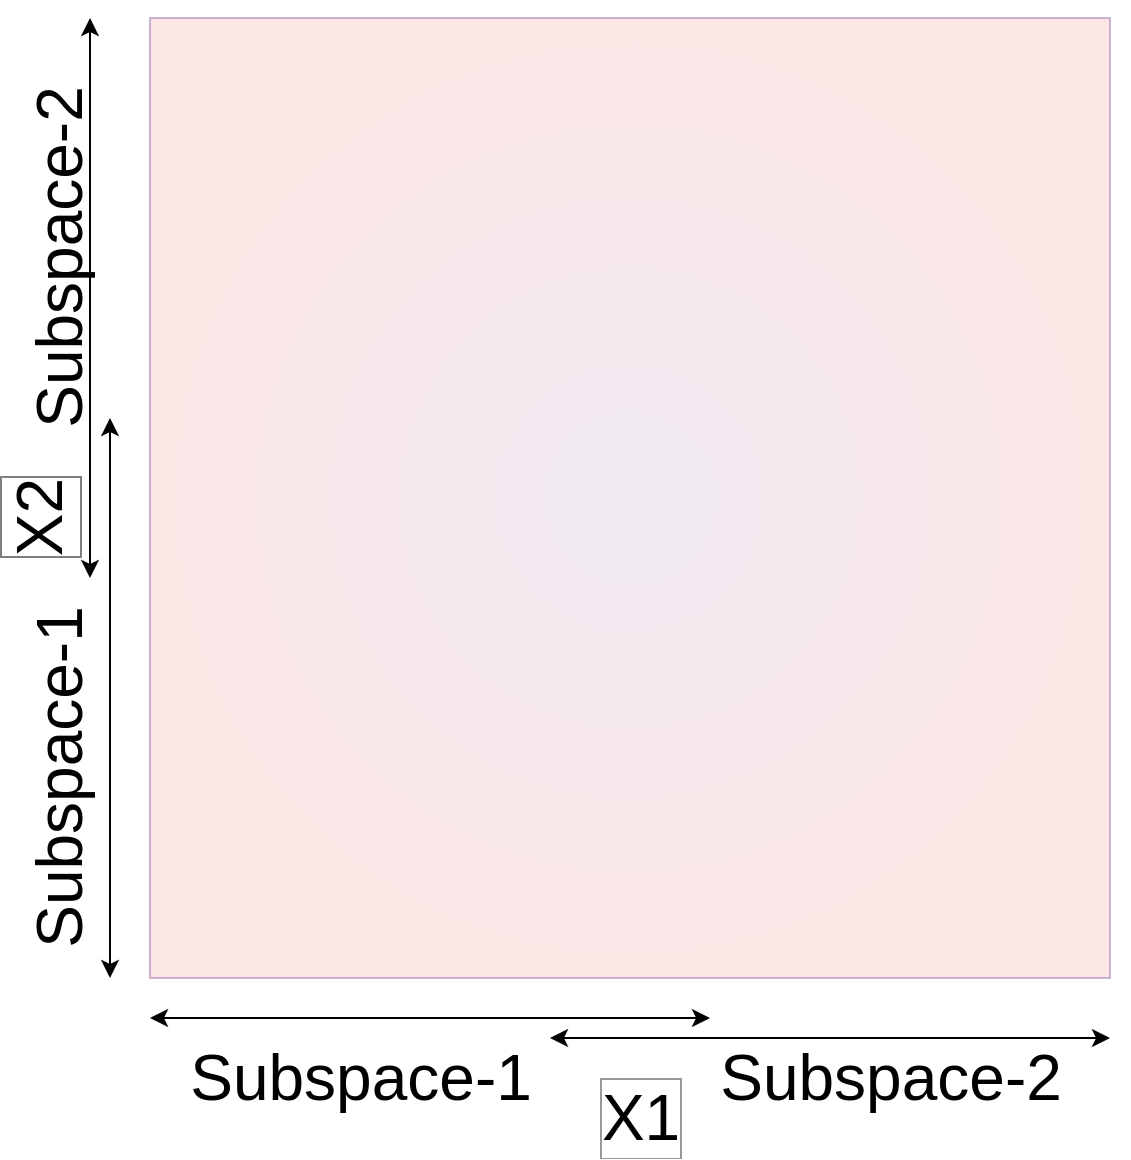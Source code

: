 <mxfile version="18.0.6" type="device" pages="7"><diagram id="ElnYHEI3mxM1vTTUpZhZ" name="Page-1"><mxGraphModel dx="1422" dy="878" grid="1" gridSize="10" guides="1" tooltips="1" connect="1" arrows="1" fold="1" page="1" pageScale="1" pageWidth="1169" pageHeight="827" math="0" shadow="0"><root><mxCell id="0"/><mxCell id="1" parent="0"/><mxCell id="AfuKtb81hfzeMKFYEJdh-1" value="" style="whiteSpace=wrap;html=1;aspect=fixed;fillColor=#e1d5e7;strokeColor=#9673a6;gradientColor=#F8CECC;gradientDirection=radial;opacity=50;" parent="1" vertex="1"><mxGeometry x="320" y="120" width="480" height="480" as="geometry"/></mxCell><mxCell id="2DIjokHKBsW9UEJM3Tef-3" value="" style="endArrow=classic;startArrow=classic;html=1;rounded=0;fontSize=50;" parent="1" edge="1"><mxGeometry width="50" height="50" relative="1" as="geometry"><mxPoint x="290" y="120" as="sourcePoint"/><mxPoint x="290" y="400" as="targetPoint"/><Array as="points"/></mxGeometry></mxCell><mxCell id="2DIjokHKBsW9UEJM3Tef-4" value="" style="endArrow=classic;startArrow=classic;html=1;rounded=0;fontSize=30;" parent="1" edge="1"><mxGeometry width="50" height="50" relative="1" as="geometry"><mxPoint x="520" y="630" as="sourcePoint"/><mxPoint x="800" y="630" as="targetPoint"/><Array as="points"/></mxGeometry></mxCell><mxCell id="2DIjokHKBsW9UEJM3Tef-11" value="" style="endArrow=classic;startArrow=classic;html=1;rounded=0;fontSize=50;labelBorderColor=none;" parent="1" edge="1"><mxGeometry width="50" height="50" relative="1" as="geometry"><mxPoint x="300" y="320" as="sourcePoint"/><mxPoint x="300.0" y="600" as="targetPoint"/><Array as="points"/></mxGeometry></mxCell><mxCell id="2DIjokHKBsW9UEJM3Tef-12" value="" style="endArrow=classic;startArrow=classic;html=1;rounded=0;fontSize=30;" parent="1" edge="1"><mxGeometry width="50" height="50" relative="1" as="geometry"><mxPoint x="320" y="620" as="sourcePoint"/><mxPoint x="600" y="620" as="targetPoint"/><Array as="points"/></mxGeometry></mxCell><mxCell id="m8Q6SJlYxagvmrREd0VS-1" value="&lt;font style=&quot;font-size: 32px;&quot;&gt;X1&lt;/font&gt;" style="text;html=1;align=center;verticalAlign=middle;resizable=0;points=[];autosize=1;strokeColor=none;fillColor=none;fontSize=32;labelBackgroundColor=none;labelBorderColor=#999999;" parent="1" vertex="1"><mxGeometry x="540" y="650" width="50" height="40" as="geometry"/></mxCell><mxCell id="m8Q6SJlYxagvmrREd0VS-2" value="&lt;font style=&quot;font-size: 32px;&quot;&gt;X2&lt;/font&gt;" style="text;html=1;align=center;verticalAlign=middle;resizable=0;points=[];autosize=1;strokeColor=none;fillColor=none;labelBackgroundColor=none;rotation=270;labelBorderColor=#808080;" parent="1" vertex="1"><mxGeometry x="240" y="355" width="50" height="30" as="geometry"/></mxCell><mxCell id="m8Q6SJlYxagvmrREd0VS-3" value="&lt;font style=&quot;font-size: 32px;&quot;&gt;Subspace-1&lt;/font&gt;" style="text;html=1;align=center;verticalAlign=middle;resizable=0;points=[];autosize=1;strokeColor=none;fillColor=none;fontSize=32;" parent="1" vertex="1"><mxGeometry x="330" y="630" width="190" height="40" as="geometry"/></mxCell><mxCell id="m8Q6SJlYxagvmrREd0VS-4" value="&lt;font style=&quot;font-size: 32px;&quot;&gt;Subspace-2&lt;/font&gt;" style="text;html=1;align=center;verticalAlign=middle;resizable=0;points=[];autosize=1;strokeColor=none;fillColor=none;fontSize=32;" parent="1" vertex="1"><mxGeometry x="595" y="630" width="190" height="40" as="geometry"/></mxCell><mxCell id="m8Q6SJlYxagvmrREd0VS-5" value="&lt;font style=&quot;font-size: 32px;&quot;&gt;Subspace-1&lt;/font&gt;" style="text;html=1;align=center;verticalAlign=middle;resizable=0;points=[];autosize=1;strokeColor=none;fillColor=none;fontSize=32;rotation=270;" parent="1" vertex="1"><mxGeometry x="180" y="480" width="190" height="40" as="geometry"/></mxCell><mxCell id="m8Q6SJlYxagvmrREd0VS-6" value="&lt;font style=&quot;font-size: 32px;&quot;&gt;Subspace-2&lt;/font&gt;" style="text;html=1;align=center;verticalAlign=middle;resizable=0;points=[];autosize=1;strokeColor=none;fillColor=none;fontSize=32;rotation=270;" parent="1" vertex="1"><mxGeometry x="180" y="220" width="190" height="40" as="geometry"/></mxCell></root></mxGraphModel></diagram><diagram id="sUQi1taEgjPFNK0h6j1f" name="Page-2"><mxGraphModel dx="1422" dy="878" grid="1" gridSize="10" guides="1" tooltips="1" connect="1" arrows="1" fold="1" page="1" pageScale="1" pageWidth="1169" pageHeight="827" math="0" shadow="0"><root><mxCell id="0"/><mxCell id="1" parent="0"/><mxCell id="Vhykg4nWG7FQnJlrdtDL-4" value="" style="endArrow=classic;startArrow=classic;html=1;rounded=0;fontSize=30;" parent="1" edge="1"><mxGeometry width="50" height="50" relative="1" as="geometry"><mxPoint x="290" y="120" as="sourcePoint"/><mxPoint x="290" y="400" as="targetPoint"/><Array as="points"/></mxGeometry></mxCell><mxCell id="Vhykg4nWG7FQnJlrdtDL-5" value="" style="endArrow=classic;startArrow=classic;html=1;rounded=0;fontSize=30;" parent="1" edge="1"><mxGeometry width="50" height="50" relative="1" as="geometry"><mxPoint x="520" y="630" as="sourcePoint"/><mxPoint x="800" y="630" as="targetPoint"/><Array as="points"/></mxGeometry></mxCell><mxCell id="Vhykg4nWG7FQnJlrdtDL-6" value="" style="endArrow=classic;startArrow=classic;html=1;rounded=0;fontSize=30;" parent="1" edge="1"><mxGeometry width="50" height="50" relative="1" as="geometry"><mxPoint x="300" y="320" as="sourcePoint"/><mxPoint x="300" y="600" as="targetPoint"/><Array as="points"/></mxGeometry></mxCell><mxCell id="Vhykg4nWG7FQnJlrdtDL-7" value="" style="endArrow=classic;startArrow=classic;html=1;rounded=0;fontSize=30;" parent="1" edge="1"><mxGeometry width="50" height="50" relative="1" as="geometry"><mxPoint x="320" y="620" as="sourcePoint"/><mxPoint x="600" y="620" as="targetPoint"/><Array as="points"/></mxGeometry></mxCell><mxCell id="Vhykg4nWG7FQnJlrdtDL-12" value="" style="whiteSpace=wrap;html=1;aspect=fixed;fontSize=18;fillColor=#b0e3e6;strokeColor=none;opacity=70;" parent="1" vertex="1"><mxGeometry x="320" y="120" width="280" height="280" as="geometry"/></mxCell><mxCell id="Vhykg4nWG7FQnJlrdtDL-13" value="" style="whiteSpace=wrap;html=1;aspect=fixed;fontSize=18;fillColor=#b1ddf0;strokeColor=none;opacity=70;" parent="1" vertex="1"><mxGeometry x="320" y="320" width="280" height="280" as="geometry"/></mxCell><mxCell id="Vhykg4nWG7FQnJlrdtDL-14" value="" style="whiteSpace=wrap;html=1;aspect=fixed;fontSize=18;fillColor=#d0cee2;strokeColor=none;opacity=70;" parent="1" vertex="1"><mxGeometry x="520" y="320" width="280" height="280" as="geometry"/></mxCell><mxCell id="Vhykg4nWG7FQnJlrdtDL-15" value="" style="whiteSpace=wrap;html=1;aspect=fixed;fontSize=18;fillColor=#bac8d3;strokeColor=none;opacity=70;" parent="1" vertex="1"><mxGeometry x="520" y="120" width="280" height="280" as="geometry"/></mxCell><mxCell id="SPsotgiaVMHxCho4K6Ak-1" value="&lt;font style=&quot;font-size: 32px;&quot;&gt;X1&lt;/font&gt;" style="text;html=1;align=center;verticalAlign=middle;resizable=0;points=[];autosize=1;strokeColor=none;fillColor=none;fontSize=32;labelBackgroundColor=none;labelBorderColor=#999999;" vertex="1" parent="1"><mxGeometry x="540" y="650" width="50" height="40" as="geometry"/></mxCell><mxCell id="SPsotgiaVMHxCho4K6Ak-2" value="&lt;font style=&quot;font-size: 32px;&quot;&gt;X2&lt;/font&gt;" style="text;html=1;align=center;verticalAlign=middle;resizable=0;points=[];autosize=1;strokeColor=none;fillColor=none;labelBackgroundColor=none;rotation=270;labelBorderColor=#808080;" vertex="1" parent="1"><mxGeometry x="240" y="355" width="50" height="30" as="geometry"/></mxCell><mxCell id="SPsotgiaVMHxCho4K6Ak-3" value="&lt;font style=&quot;font-size: 32px;&quot;&gt;Subspace-1&lt;/font&gt;" style="text;html=1;align=center;verticalAlign=middle;resizable=0;points=[];autosize=1;strokeColor=none;fillColor=none;fontSize=32;" vertex="1" parent="1"><mxGeometry x="330" y="630" width="190" height="40" as="geometry"/></mxCell><mxCell id="SPsotgiaVMHxCho4K6Ak-4" value="&lt;font style=&quot;font-size: 32px;&quot;&gt;Subspace-2&lt;/font&gt;" style="text;html=1;align=center;verticalAlign=middle;resizable=0;points=[];autosize=1;strokeColor=none;fillColor=none;fontSize=32;" vertex="1" parent="1"><mxGeometry x="595" y="630" width="190" height="40" as="geometry"/></mxCell><mxCell id="SPsotgiaVMHxCho4K6Ak-5" value="&lt;font style=&quot;font-size: 32px;&quot;&gt;Subspace-1&lt;/font&gt;" style="text;html=1;align=center;verticalAlign=middle;resizable=0;points=[];autosize=1;strokeColor=none;fillColor=none;fontSize=32;rotation=270;" vertex="1" parent="1"><mxGeometry x="180" y="480" width="190" height="40" as="geometry"/></mxCell><mxCell id="SPsotgiaVMHxCho4K6Ak-6" value="&lt;font style=&quot;font-size: 32px;&quot;&gt;Subspace-2&lt;/font&gt;" style="text;html=1;align=center;verticalAlign=middle;resizable=0;points=[];autosize=1;strokeColor=none;fillColor=none;fontSize=32;rotation=270;" vertex="1" parent="1"><mxGeometry x="180" y="220" width="190" height="40" as="geometry"/></mxCell><mxCell id="OKA9uIBV8g27qn_ihZM7-1" value="&lt;font style=&quot;font-size: 32px;&quot;&gt;HS1&lt;/font&gt;" style="text;html=1;align=center;verticalAlign=middle;resizable=0;points=[];autosize=1;strokeColor=#10739e;fillColor=#b1ddf0;labelBorderColor=none;fontSize=32;" vertex="1" parent="1"><mxGeometry x="360" y="520" width="80" height="40" as="geometry"/></mxCell><mxCell id="OKA9uIBV8g27qn_ihZM7-2" value="&lt;font style=&quot;font-size: 32px;&quot;&gt;HS2&lt;/font&gt;" style="text;html=1;align=center;verticalAlign=middle;resizable=0;points=[];autosize=1;strokeColor=#0e8088;fillColor=#b0e3e6;labelBorderColor=none;fontSize=32;" vertex="1" parent="1"><mxGeometry x="360" y="160" width="80" height="40" as="geometry"/></mxCell><mxCell id="OKA9uIBV8g27qn_ihZM7-3" value="&lt;font style=&quot;font-size: 32px;&quot;&gt;HS3&lt;/font&gt;" style="text;html=1;align=center;verticalAlign=middle;resizable=0;points=[];autosize=1;strokeColor=#56517e;fillColor=#d0cee2;labelBorderColor=none;fontSize=32;" vertex="1" parent="1"><mxGeometry x="680" y="520" width="80" height="40" as="geometry"/></mxCell><mxCell id="OKA9uIBV8g27qn_ihZM7-4" value="&lt;font style=&quot;font-size: 32px;&quot;&gt;HS4&lt;/font&gt;" style="text;html=1;align=center;verticalAlign=middle;resizable=0;points=[];autosize=1;strokeColor=#23445d;fillColor=#bac8d3;labelBorderColor=none;fontSize=32;" vertex="1" parent="1"><mxGeometry x="680" y="160" width="80" height="40" as="geometry"/></mxCell></root></mxGraphModel></diagram><diagram id="YeLpa4Y5ggp5NkpuIjST" name="Page-3"><mxGraphModel dx="1422" dy="878" grid="1" gridSize="10" guides="1" tooltips="1" connect="1" arrows="1" fold="1" page="1" pageScale="1" pageWidth="1169" pageHeight="827" math="0" shadow="0"><root><mxCell id="0"/><mxCell id="1" parent="0"/><mxCell id="Fanskvso7Yym5yrfJJgK-3" value="" style="endArrow=classic;startArrow=classic;html=1;rounded=0;fontSize=30;" parent="1" edge="1"><mxGeometry width="50" height="50" relative="1" as="geometry"><mxPoint x="290" y="120" as="sourcePoint"/><mxPoint x="290" y="400" as="targetPoint"/><Array as="points"/></mxGeometry></mxCell><mxCell id="Fanskvso7Yym5yrfJJgK-4" value="" style="endArrow=classic;startArrow=classic;html=1;rounded=0;fontSize=30;" parent="1" edge="1"><mxGeometry width="50" height="50" relative="1" as="geometry"><mxPoint x="520" y="630" as="sourcePoint"/><mxPoint x="800" y="630" as="targetPoint"/><Array as="points"/></mxGeometry></mxCell><mxCell id="Fanskvso7Yym5yrfJJgK-5" value="" style="endArrow=classic;startArrow=classic;html=1;rounded=0;fontSize=30;" parent="1" edge="1"><mxGeometry width="50" height="50" relative="1" as="geometry"><mxPoint x="300" y="320" as="sourcePoint"/><mxPoint x="300" y="600" as="targetPoint"/><Array as="points"/></mxGeometry></mxCell><mxCell id="Fanskvso7Yym5yrfJJgK-6" value="" style="endArrow=classic;startArrow=classic;html=1;rounded=0;fontSize=30;" parent="1" edge="1"><mxGeometry width="50" height="50" relative="1" as="geometry"><mxPoint x="320" y="620" as="sourcePoint"/><mxPoint x="600" y="620" as="targetPoint"/><Array as="points"/></mxGeometry></mxCell><mxCell id="Fanskvso7Yym5yrfJJgK-11" value="" style="whiteSpace=wrap;html=1;aspect=fixed;fontSize=18;fillColor=#b0e3e6;strokeColor=none;opacity=70;" parent="1" vertex="1"><mxGeometry x="320" y="120" width="280" height="280" as="geometry"/></mxCell><mxCell id="Fanskvso7Yym5yrfJJgK-12" value="" style="whiteSpace=wrap;html=1;aspect=fixed;fontSize=18;fillColor=#b1ddf0;strokeColor=none;opacity=70;" parent="1" vertex="1"><mxGeometry x="320" y="320" width="280" height="280" as="geometry"/></mxCell><mxCell id="Fanskvso7Yym5yrfJJgK-13" value="" style="whiteSpace=wrap;html=1;aspect=fixed;fontSize=18;fillColor=#d0cee2;strokeColor=none;opacity=70;" parent="1" vertex="1"><mxGeometry x="520" y="320" width="280" height="280" as="geometry"/></mxCell><mxCell id="Fanskvso7Yym5yrfJJgK-14" value="" style="whiteSpace=wrap;html=1;aspect=fixed;fontSize=18;fillColor=#bac8d3;strokeColor=none;opacity=70;" parent="1" vertex="1"><mxGeometry x="520" y="120" width="280" height="280" as="geometry"/></mxCell><mxCell id="Fanskvso7Yym5yrfJJgK-15" value="" style="ellipse;whiteSpace=wrap;html=1;aspect=fixed;fontSize=18;opacity=70;fillColor=#d80073;fontColor=#ffffff;strokeColor=#A50040;" parent="1" vertex="1"><mxGeometry x="535" y="480" width="20" height="20" as="geometry"/></mxCell><mxCell id="Tnx3-zMRS1FC-TCVVh62-1" value="&lt;font style=&quot;font-size: 32px;&quot;&gt;X1&lt;/font&gt;" style="text;html=1;align=center;verticalAlign=middle;resizable=0;points=[];autosize=1;strokeColor=none;fillColor=none;fontSize=32;labelBackgroundColor=none;labelBorderColor=#999999;" vertex="1" parent="1"><mxGeometry x="540" y="650" width="50" height="40" as="geometry"/></mxCell><mxCell id="Tnx3-zMRS1FC-TCVVh62-2" value="&lt;font style=&quot;font-size: 32px;&quot;&gt;X2&lt;/font&gt;" style="text;html=1;align=center;verticalAlign=middle;resizable=0;points=[];autosize=1;strokeColor=none;fillColor=none;labelBackgroundColor=none;rotation=270;labelBorderColor=#808080;" vertex="1" parent="1"><mxGeometry x="240" y="355" width="50" height="30" as="geometry"/></mxCell><mxCell id="Tnx3-zMRS1FC-TCVVh62-3" value="&lt;font style=&quot;font-size: 32px;&quot;&gt;Subspace-1&lt;/font&gt;" style="text;html=1;align=center;verticalAlign=middle;resizable=0;points=[];autosize=1;strokeColor=none;fillColor=none;fontSize=32;" vertex="1" parent="1"><mxGeometry x="330" y="630" width="190" height="40" as="geometry"/></mxCell><mxCell id="Tnx3-zMRS1FC-TCVVh62-4" value="&lt;font style=&quot;font-size: 32px;&quot;&gt;Subspace-2&lt;/font&gt;" style="text;html=1;align=center;verticalAlign=middle;resizable=0;points=[];autosize=1;strokeColor=none;fillColor=none;fontSize=32;" vertex="1" parent="1"><mxGeometry x="595" y="630" width="190" height="40" as="geometry"/></mxCell><mxCell id="Tnx3-zMRS1FC-TCVVh62-5" value="&lt;font style=&quot;font-size: 32px;&quot;&gt;Subspace-1&lt;/font&gt;" style="text;html=1;align=center;verticalAlign=middle;resizable=0;points=[];autosize=1;strokeColor=none;fillColor=none;fontSize=32;rotation=270;" vertex="1" parent="1"><mxGeometry x="180" y="480" width="190" height="40" as="geometry"/></mxCell><mxCell id="Tnx3-zMRS1FC-TCVVh62-6" value="&lt;font style=&quot;font-size: 32px;&quot;&gt;Subspace-2&lt;/font&gt;" style="text;html=1;align=center;verticalAlign=middle;resizable=0;points=[];autosize=1;strokeColor=none;fillColor=none;fontSize=32;rotation=270;" vertex="1" parent="1"><mxGeometry x="180" y="220" width="190" height="40" as="geometry"/></mxCell><mxCell id="4yVXtI1qFmBpFFziyiq1-1" value="&lt;font style=&quot;font-size: 32px;&quot;&gt;HS1&lt;/font&gt;" style="text;html=1;align=center;verticalAlign=middle;resizable=0;points=[];autosize=1;strokeColor=#10739e;fillColor=#b1ddf0;labelBorderColor=none;fontSize=32;" vertex="1" parent="1"><mxGeometry x="360" y="520" width="80" height="40" as="geometry"/></mxCell><mxCell id="4yVXtI1qFmBpFFziyiq1-2" value="&lt;font style=&quot;font-size: 32px;&quot;&gt;HS2&lt;/font&gt;" style="text;html=1;align=center;verticalAlign=middle;resizable=0;points=[];autosize=1;strokeColor=#0e8088;fillColor=#b0e3e6;labelBorderColor=none;fontSize=32;" vertex="1" parent="1"><mxGeometry x="360" y="160" width="80" height="40" as="geometry"/></mxCell><mxCell id="4yVXtI1qFmBpFFziyiq1-3" value="&lt;font style=&quot;font-size: 32px;&quot;&gt;HS3&lt;/font&gt;" style="text;html=1;align=center;verticalAlign=middle;resizable=0;points=[];autosize=1;strokeColor=#56517e;fillColor=#d0cee2;labelBorderColor=none;fontSize=32;" vertex="1" parent="1"><mxGeometry x="680" y="520" width="80" height="40" as="geometry"/></mxCell><mxCell id="4yVXtI1qFmBpFFziyiq1-4" value="&lt;font style=&quot;font-size: 32px;&quot;&gt;HS4&lt;/font&gt;" style="text;html=1;align=center;verticalAlign=middle;resizable=0;points=[];autosize=1;strokeColor=#23445d;fillColor=#bac8d3;labelBorderColor=none;fontSize=32;" vertex="1" parent="1"><mxGeometry x="680" y="160" width="80" height="40" as="geometry"/></mxCell></root></mxGraphModel></diagram><diagram id="s-1HWphgSEaJgog9MuVW" name="Page-4"><mxGraphModel dx="1422" dy="878" grid="1" gridSize="10" guides="1" tooltips="1" connect="1" arrows="1" fold="1" page="1" pageScale="1" pageWidth="1169" pageHeight="827" math="0" shadow="0"><root><mxCell id="0"/><mxCell id="1" parent="0"/><mxCell id="ycVfggnsoTJl5mHouRe7-3" value="" style="endArrow=classic;startArrow=classic;html=1;rounded=0;fontSize=30;" parent="1" edge="1"><mxGeometry width="50" height="50" relative="1" as="geometry"><mxPoint x="290" y="120" as="sourcePoint"/><mxPoint x="290" y="400" as="targetPoint"/><Array as="points"/></mxGeometry></mxCell><mxCell id="ycVfggnsoTJl5mHouRe7-4" value="" style="endArrow=classic;startArrow=classic;html=1;rounded=0;fontSize=30;" parent="1" edge="1"><mxGeometry width="50" height="50" relative="1" as="geometry"><mxPoint x="520" y="630" as="sourcePoint"/><mxPoint x="800" y="630" as="targetPoint"/><Array as="points"/></mxGeometry></mxCell><mxCell id="ycVfggnsoTJl5mHouRe7-5" value="" style="endArrow=classic;startArrow=classic;html=1;rounded=0;fontSize=30;" parent="1" edge="1"><mxGeometry width="50" height="50" relative="1" as="geometry"><mxPoint x="300" y="320" as="sourcePoint"/><mxPoint x="300" y="600" as="targetPoint"/><Array as="points"/></mxGeometry></mxCell><mxCell id="ycVfggnsoTJl5mHouRe7-6" value="" style="endArrow=classic;startArrow=classic;html=1;rounded=0;fontSize=30;" parent="1" edge="1"><mxGeometry width="50" height="50" relative="1" as="geometry"><mxPoint x="320" y="620" as="sourcePoint"/><mxPoint x="600" y="620" as="targetPoint"/><Array as="points"/></mxGeometry></mxCell><mxCell id="ycVfggnsoTJl5mHouRe7-11" value="" style="whiteSpace=wrap;html=1;aspect=fixed;fontSize=18;fillColor=#b0e3e6;strokeColor=none;opacity=70;" parent="1" vertex="1"><mxGeometry x="320" y="120" width="280" height="280" as="geometry"/></mxCell><mxCell id="ycVfggnsoTJl5mHouRe7-12" value="" style="whiteSpace=wrap;html=1;aspect=fixed;fontSize=18;fillColor=#b1ddf0;strokeColor=none;opacity=70;" parent="1" vertex="1"><mxGeometry x="320" y="320" width="280" height="280" as="geometry"/></mxCell><mxCell id="ycVfggnsoTJl5mHouRe7-13" value="" style="whiteSpace=wrap;html=1;aspect=fixed;fontSize=18;fillColor=#d0cee2;strokeColor=none;opacity=70;" parent="1" vertex="1"><mxGeometry x="520" y="320" width="280" height="280" as="geometry"/></mxCell><mxCell id="ycVfggnsoTJl5mHouRe7-14" value="" style="whiteSpace=wrap;html=1;aspect=fixed;fontSize=18;fillColor=#bac8d3;strokeColor=none;opacity=70;" parent="1" vertex="1"><mxGeometry x="520" y="120" width="280" height="280" as="geometry"/></mxCell><mxCell id="ycVfggnsoTJl5mHouRe7-15" value="" style="ellipse;whiteSpace=wrap;html=1;aspect=fixed;fontSize=18;opacity=70;fillColor=#d80073;fontColor=#ffffff;strokeColor=#A50040;" parent="1" vertex="1"><mxGeometry x="540" y="480" width="20" height="20" as="geometry"/></mxCell><mxCell id="SZhwiwqwVgyDzB8V_o16-1" value="" style="ellipse;whiteSpace=wrap;html=1;aspect=fixed;fontSize=18;fillColor=#f0a30a;fontColor=#000000;strokeColor=#BD7000;" parent="1" vertex="1"><mxGeometry x="620" y="420" width="20" height="20" as="geometry"/></mxCell><mxCell id="U8uCbWZCoNgFz8nOixoG-7" value="&lt;font style=&quot;font-size: 32px;&quot;&gt;X1&lt;/font&gt;" style="text;html=1;align=center;verticalAlign=middle;resizable=0;points=[];autosize=1;strokeColor=none;fillColor=none;fontSize=32;labelBackgroundColor=none;labelBorderColor=#999999;" vertex="1" parent="1"><mxGeometry x="540" y="650" width="50" height="40" as="geometry"/></mxCell><mxCell id="U8uCbWZCoNgFz8nOixoG-8" value="&lt;font style=&quot;font-size: 32px;&quot;&gt;X2&lt;/font&gt;" style="text;html=1;align=center;verticalAlign=middle;resizable=0;points=[];autosize=1;strokeColor=none;fillColor=none;labelBackgroundColor=none;rotation=270;labelBorderColor=#808080;" vertex="1" parent="1"><mxGeometry x="240" y="355" width="50" height="30" as="geometry"/></mxCell><mxCell id="U8uCbWZCoNgFz8nOixoG-9" value="&lt;font style=&quot;font-size: 32px;&quot;&gt;Subspace-1&lt;/font&gt;" style="text;html=1;align=center;verticalAlign=middle;resizable=0;points=[];autosize=1;strokeColor=none;fillColor=none;fontSize=32;" vertex="1" parent="1"><mxGeometry x="330" y="630" width="190" height="40" as="geometry"/></mxCell><mxCell id="U8uCbWZCoNgFz8nOixoG-10" value="&lt;font style=&quot;font-size: 32px;&quot;&gt;Subspace-2&lt;/font&gt;" style="text;html=1;align=center;verticalAlign=middle;resizable=0;points=[];autosize=1;strokeColor=none;fillColor=none;fontSize=32;" vertex="1" parent="1"><mxGeometry x="595" y="630" width="190" height="40" as="geometry"/></mxCell><mxCell id="U8uCbWZCoNgFz8nOixoG-11" value="&lt;font style=&quot;font-size: 32px;&quot;&gt;Subspace-1&lt;/font&gt;" style="text;html=1;align=center;verticalAlign=middle;resizable=0;points=[];autosize=1;strokeColor=none;fillColor=none;fontSize=32;rotation=270;" vertex="1" parent="1"><mxGeometry x="180" y="480" width="190" height="40" as="geometry"/></mxCell><mxCell id="U8uCbWZCoNgFz8nOixoG-12" value="&lt;font style=&quot;font-size: 32px;&quot;&gt;Subspace-2&lt;/font&gt;" style="text;html=1;align=center;verticalAlign=middle;resizable=0;points=[];autosize=1;strokeColor=none;fillColor=none;fontSize=32;rotation=270;" vertex="1" parent="1"><mxGeometry x="180" y="220" width="190" height="40" as="geometry"/></mxCell><mxCell id="2DFGn8pM5tnSSZ2wxmvY-1" value="&lt;font style=&quot;font-size: 32px;&quot;&gt;HS1&lt;/font&gt;" style="text;html=1;align=center;verticalAlign=middle;resizable=0;points=[];autosize=1;strokeColor=#10739e;fillColor=#b1ddf0;labelBorderColor=none;fontSize=32;" vertex="1" parent="1"><mxGeometry x="360" y="520" width="80" height="40" as="geometry"/></mxCell><mxCell id="2DFGn8pM5tnSSZ2wxmvY-2" value="&lt;font style=&quot;font-size: 32px;&quot;&gt;HS2&lt;/font&gt;" style="text;html=1;align=center;verticalAlign=middle;resizable=0;points=[];autosize=1;strokeColor=#0e8088;fillColor=#b0e3e6;labelBorderColor=none;fontSize=32;" vertex="1" parent="1"><mxGeometry x="360" y="160" width="80" height="40" as="geometry"/></mxCell><mxCell id="2DFGn8pM5tnSSZ2wxmvY-3" value="&lt;font style=&quot;font-size: 32px;&quot;&gt;HS3&lt;/font&gt;" style="text;html=1;align=center;verticalAlign=middle;resizable=0;points=[];autosize=1;strokeColor=#56517e;fillColor=#d0cee2;labelBorderColor=none;fontSize=32;" vertex="1" parent="1"><mxGeometry x="680" y="520" width="80" height="40" as="geometry"/></mxCell><mxCell id="2DFGn8pM5tnSSZ2wxmvY-4" value="&lt;font style=&quot;font-size: 32px;&quot;&gt;HS4&lt;/font&gt;" style="text;html=1;align=center;verticalAlign=middle;resizable=0;points=[];autosize=1;strokeColor=#23445d;fillColor=#bac8d3;labelBorderColor=none;fontSize=32;" vertex="1" parent="1"><mxGeometry x="680" y="160" width="80" height="40" as="geometry"/></mxCell></root></mxGraphModel></diagram><diagram name="Page-4-1" id="qVTpaMpSXuDN9frR3NSp"><mxGraphModel dx="1422" dy="878" grid="1" gridSize="10" guides="1" tooltips="1" connect="1" arrows="1" fold="1" page="1" pageScale="1" pageWidth="1169" pageHeight="827" math="0" shadow="0"><root><mxCell id="wvoUKc5OdM3jVVlYZyGC-0"/><mxCell id="wvoUKc5OdM3jVVlYZyGC-1" parent="wvoUKc5OdM3jVVlYZyGC-0"/><mxCell id="wvoUKc5OdM3jVVlYZyGC-4" value="" style="endArrow=classic;startArrow=classic;html=1;rounded=0;fontSize=30;" parent="wvoUKc5OdM3jVVlYZyGC-1" edge="1"><mxGeometry width="50" height="50" relative="1" as="geometry"><mxPoint x="290" y="120" as="sourcePoint"/><mxPoint x="290" y="400" as="targetPoint"/><Array as="points"/></mxGeometry></mxCell><mxCell id="wvoUKc5OdM3jVVlYZyGC-5" value="" style="endArrow=classic;startArrow=classic;html=1;rounded=0;fontSize=30;" parent="wvoUKc5OdM3jVVlYZyGC-1" edge="1"><mxGeometry width="50" height="50" relative="1" as="geometry"><mxPoint x="610" y="620" as="sourcePoint"/><mxPoint x="890" y="620" as="targetPoint"/><Array as="points"/></mxGeometry></mxCell><mxCell id="wvoUKc5OdM3jVVlYZyGC-6" value="" style="endArrow=classic;startArrow=classic;html=1;rounded=0;fontSize=30;" parent="wvoUKc5OdM3jVVlYZyGC-1" edge="1"><mxGeometry width="50" height="50" relative="1" as="geometry"><mxPoint x="300" y="320" as="sourcePoint"/><mxPoint x="300" y="600" as="targetPoint"/><Array as="points"/></mxGeometry></mxCell><mxCell id="wvoUKc5OdM3jVVlYZyGC-7" value="" style="endArrow=classic;startArrow=classic;html=1;rounded=0;fontSize=30;" parent="wvoUKc5OdM3jVVlYZyGC-1" edge="1"><mxGeometry width="50" height="50" relative="1" as="geometry"><mxPoint x="320" y="620" as="sourcePoint"/><mxPoint x="600" y="620" as="targetPoint"/><Array as="points"/></mxGeometry></mxCell><mxCell id="wvoUKc5OdM3jVVlYZyGC-12" value="" style="whiteSpace=wrap;html=1;aspect=fixed;fontSize=18;fillColor=#b0e3e6;strokeColor=none;opacity=70;" parent="wvoUKc5OdM3jVVlYZyGC-1" vertex="1"><mxGeometry x="320" y="120" width="280" height="280" as="geometry"/></mxCell><mxCell id="wvoUKc5OdM3jVVlYZyGC-13" value="" style="whiteSpace=wrap;html=1;aspect=fixed;fontSize=18;fillColor=#b1ddf0;strokeColor=none;opacity=70;" parent="wvoUKc5OdM3jVVlYZyGC-1" vertex="1"><mxGeometry x="320" y="320" width="280" height="280" as="geometry"/></mxCell><mxCell id="wvoUKc5OdM3jVVlYZyGC-14" value="" style="whiteSpace=wrap;html=1;aspect=fixed;fontSize=18;fillColor=#d0cee2;strokeColor=none;opacity=70;" parent="wvoUKc5OdM3jVVlYZyGC-1" vertex="1"><mxGeometry x="610" y="320" width="280" height="280" as="geometry"/></mxCell><mxCell id="wvoUKc5OdM3jVVlYZyGC-15" value="" style="whiteSpace=wrap;html=1;aspect=fixed;fontSize=18;fillColor=#bac8d3;strokeColor=none;opacity=70;" parent="wvoUKc5OdM3jVVlYZyGC-1" vertex="1"><mxGeometry x="610" y="120" width="280" height="280" as="geometry"/></mxCell><mxCell id="wvoUKc5OdM3jVVlYZyGC-16" value="" style="ellipse;whiteSpace=wrap;html=1;aspect=fixed;fontSize=18;opacity=70;fillColor=#d80073;fontColor=#ffffff;strokeColor=#A50040;" parent="wvoUKc5OdM3jVVlYZyGC-1" vertex="1"><mxGeometry x="540" y="480" width="20" height="20" as="geometry"/></mxCell><mxCell id="wvoUKc5OdM3jVVlYZyGC-21" value="" style="ellipse;whiteSpace=wrap;html=1;aspect=fixed;fontSize=18;fillColor=#f0a30a;fontColor=#000000;strokeColor=#BD7000;" parent="wvoUKc5OdM3jVVlYZyGC-1" vertex="1"><mxGeometry x="700" y="420" width="20" height="20" as="geometry"/></mxCell><mxCell id="QujvkCDx8w0nF2OF2EJK-0" value="" style="ellipse;whiteSpace=wrap;html=1;aspect=fixed;fontSize=18;opacity=70;fillColor=#d80073;fontColor=#ffffff;strokeColor=#A50040;" parent="wvoUKc5OdM3jVVlYZyGC-1" vertex="1"><mxGeometry x="630" y="480" width="20" height="20" as="geometry"/></mxCell><mxCell id="b5t7SXJpNvyliy0Vo466-0" value="&lt;font style=&quot;font-size: 32px;&quot;&gt;X1&lt;/font&gt;" style="text;html=1;align=center;verticalAlign=middle;resizable=0;points=[];autosize=1;strokeColor=none;fillColor=none;fontSize=32;labelBackgroundColor=none;labelBorderColor=#999999;" parent="wvoUKc5OdM3jVVlYZyGC-1" vertex="1"><mxGeometry x="570" y="650" width="50" height="40" as="geometry"/></mxCell><mxCell id="b5t7SXJpNvyliy0Vo466-1" value="&lt;font style=&quot;font-size: 32px;&quot;&gt;X2&lt;/font&gt;" style="text;html=1;align=center;verticalAlign=middle;resizable=0;points=[];autosize=1;strokeColor=none;fillColor=none;labelBackgroundColor=none;rotation=270;labelBorderColor=#808080;" parent="wvoUKc5OdM3jVVlYZyGC-1" vertex="1"><mxGeometry x="210" y="345" width="50" height="30" as="geometry"/></mxCell><mxCell id="b5t7SXJpNvyliy0Vo466-2" value="&lt;font style=&quot;font-size: 32px;&quot;&gt;Subspace-1&lt;/font&gt;" style="text;html=1;align=center;verticalAlign=middle;resizable=0;points=[];autosize=1;strokeColor=none;fillColor=none;fontSize=32;" parent="wvoUKc5OdM3jVVlYZyGC-1" vertex="1"><mxGeometry x="350" y="620" width="190" height="40" as="geometry"/></mxCell><mxCell id="b5t7SXJpNvyliy0Vo466-3" value="&lt;font style=&quot;font-size: 32px;&quot;&gt;Subspace-2&lt;/font&gt;" style="text;html=1;align=center;verticalAlign=middle;resizable=0;points=[];autosize=1;strokeColor=none;fillColor=none;fontSize=32;" parent="wvoUKc5OdM3jVVlYZyGC-1" vertex="1"><mxGeometry x="650" y="620" width="190" height="40" as="geometry"/></mxCell><mxCell id="b5t7SXJpNvyliy0Vo466-4" value="&lt;font style=&quot;font-size: 32px;&quot;&gt;Subspace-1&lt;/font&gt;" style="text;html=1;align=center;verticalAlign=middle;resizable=0;points=[];autosize=1;strokeColor=none;fillColor=none;fontSize=32;rotation=270;" parent="wvoUKc5OdM3jVVlYZyGC-1" vertex="1"><mxGeometry x="170" y="440" width="190" height="40" as="geometry"/></mxCell><mxCell id="b5t7SXJpNvyliy0Vo466-5" value="&lt;font style=&quot;font-size: 32px;&quot;&gt;Subspace-2&lt;/font&gt;" style="text;html=1;align=center;verticalAlign=middle;resizable=0;points=[];autosize=1;strokeColor=none;fillColor=none;fontSize=32;rotation=270;" parent="wvoUKc5OdM3jVVlYZyGC-1" vertex="1"><mxGeometry x="170" y="235" width="190" height="40" as="geometry"/></mxCell><mxCell id="_r0IuYRrSMzfuRsuMHK4-0" value="&lt;font style=&quot;font-size: 32px;&quot;&gt;HS1&lt;/font&gt;" style="text;html=1;align=center;verticalAlign=middle;resizable=0;points=[];autosize=1;strokeColor=#10739e;fillColor=#b1ddf0;labelBorderColor=none;fontSize=32;" parent="wvoUKc5OdM3jVVlYZyGC-1" vertex="1"><mxGeometry x="360" y="520" width="80" height="40" as="geometry"/></mxCell><mxCell id="_r0IuYRrSMzfuRsuMHK4-1" value="&lt;font style=&quot;font-size: 32px;&quot;&gt;HS2&lt;/font&gt;" style="text;html=1;align=center;verticalAlign=middle;resizable=0;points=[];autosize=1;strokeColor=#0e8088;fillColor=#b0e3e6;labelBorderColor=none;fontSize=32;" parent="wvoUKc5OdM3jVVlYZyGC-1" vertex="1"><mxGeometry x="360" y="160" width="80" height="40" as="geometry"/></mxCell><mxCell id="_r0IuYRrSMzfuRsuMHK4-2" value="&lt;font style=&quot;font-size: 32px;&quot;&gt;HS3&lt;/font&gt;" style="text;html=1;align=center;verticalAlign=middle;resizable=0;points=[];autosize=1;strokeColor=#56517e;fillColor=#d0cee2;labelBorderColor=none;fontSize=32;" parent="wvoUKc5OdM3jVVlYZyGC-1" vertex="1"><mxGeometry x="770" y="520" width="80" height="40" as="geometry"/></mxCell><mxCell id="_r0IuYRrSMzfuRsuMHK4-3" value="&lt;font style=&quot;font-size: 32px;&quot;&gt;HS4&lt;/font&gt;" style="text;html=1;align=center;verticalAlign=middle;resizable=0;points=[];autosize=1;strokeColor=#23445d;fillColor=#bac8d3;labelBorderColor=none;fontSize=32;" parent="wvoUKc5OdM3jVVlYZyGC-1" vertex="1"><mxGeometry x="770" y="160" width="80" height="40" as="geometry"/></mxCell></root></mxGraphModel></diagram><diagram id="zg0ZbUeUIOh2yZRDGz76" name="Page-5"><mxGraphModel dx="813" dy="502" grid="1" gridSize="10" guides="1" tooltips="1" connect="1" arrows="1" fold="1" page="1" pageScale="1" pageWidth="1169" pageHeight="827" math="0" shadow="0"><root><mxCell id="0"/><mxCell id="1" parent="0"/><mxCell id="cm7TZKOTsEjUKt8ZiC_u-3" value="" style="endArrow=classic;startArrow=classic;html=1;rounded=0;fontSize=30;" parent="1" edge="1"><mxGeometry width="50" height="50" relative="1" as="geometry"><mxPoint x="290" y="120" as="sourcePoint"/><mxPoint x="290" y="400" as="targetPoint"/><Array as="points"/></mxGeometry></mxCell><mxCell id="cm7TZKOTsEjUKt8ZiC_u-4" value="" style="endArrow=classic;startArrow=classic;html=1;rounded=0;fontSize=30;" parent="1" edge="1"><mxGeometry width="50" height="50" relative="1" as="geometry"><mxPoint x="610" y="620" as="sourcePoint"/><mxPoint x="890" y="620" as="targetPoint"/><Array as="points"/></mxGeometry></mxCell><mxCell id="cm7TZKOTsEjUKt8ZiC_u-5" value="" style="endArrow=classic;startArrow=classic;html=1;rounded=0;fontSize=30;" parent="1" edge="1"><mxGeometry width="50" height="50" relative="1" as="geometry"><mxPoint x="300" y="320" as="sourcePoint"/><mxPoint x="300" y="600" as="targetPoint"/><Array as="points"/></mxGeometry></mxCell><mxCell id="cm7TZKOTsEjUKt8ZiC_u-6" value="" style="endArrow=classic;startArrow=classic;html=1;rounded=0;fontSize=30;" parent="1" edge="1"><mxGeometry width="50" height="50" relative="1" as="geometry"><mxPoint x="320" y="620" as="sourcePoint"/><mxPoint x="600" y="620" as="targetPoint"/><Array as="points"/></mxGeometry></mxCell><mxCell id="cm7TZKOTsEjUKt8ZiC_u-11" value="" style="whiteSpace=wrap;html=1;aspect=fixed;fontSize=18;fillColor=#b0e3e6;strokeColor=none;opacity=70;" parent="1" vertex="1"><mxGeometry x="320" y="120" width="280" height="280" as="geometry"/></mxCell><mxCell id="cm7TZKOTsEjUKt8ZiC_u-12" value="" style="whiteSpace=wrap;html=1;aspect=fixed;fontSize=18;fillColor=#b1ddf0;strokeColor=none;opacity=70;" parent="1" vertex="1"><mxGeometry x="320" y="320" width="280" height="280" as="geometry"/></mxCell><mxCell id="cm7TZKOTsEjUKt8ZiC_u-13" value="" style="whiteSpace=wrap;html=1;aspect=fixed;fontSize=18;fillColor=#d0cee2;strokeColor=none;opacity=70;" parent="1" vertex="1"><mxGeometry x="610" y="320" width="280" height="280" as="geometry"/></mxCell><mxCell id="cm7TZKOTsEjUKt8ZiC_u-14" value="" style="whiteSpace=wrap;html=1;aspect=fixed;fontSize=18;fillColor=#bac8d3;strokeColor=none;opacity=70;" parent="1" vertex="1"><mxGeometry x="610" y="120" width="280" height="280" as="geometry"/></mxCell><mxCell id="cm7TZKOTsEjUKt8ZiC_u-15" value="" style="ellipse;whiteSpace=wrap;html=1;aspect=fixed;fontSize=18;opacity=70;fillColor=#d80073;fontColor=#ffffff;strokeColor=#A50040;" parent="1" vertex="1"><mxGeometry x="540" y="480" width="20" height="20" as="geometry"/></mxCell><mxCell id="cm7TZKOTsEjUKt8ZiC_u-20" value="" style="ellipse;whiteSpace=wrap;html=1;aspect=fixed;fontSize=18;fillColor=#f0a30a;fontColor=#000000;strokeColor=#BD7000;" parent="1" vertex="1"><mxGeometry x="700" y="420" width="20" height="20" as="geometry"/></mxCell><mxCell id="cm7TZKOTsEjUKt8ZiC_u-21" value="" style="ellipse;whiteSpace=wrap;html=1;aspect=fixed;fontSize=18;opacity=70;fillColor=#d80073;fontColor=#ffffff;strokeColor=#A50040;" parent="1" vertex="1"><mxGeometry x="630" y="480" width="20" height="20" as="geometry"/></mxCell><mxCell id="cm7TZKOTsEjUKt8ZiC_u-22" value="" style="ellipse;whiteSpace=wrap;html=1;aspect=fixed;fontSize=18;fillColor=#a0522d;fontColor=#ffffff;strokeColor=#6D1F00;" parent="1" vertex="1"><mxGeometry x="565" y="550" width="20" height="20" as="geometry"/></mxCell><mxCell id="cm7TZKOTsEjUKt8ZiC_u-23" value="" style="ellipse;whiteSpace=wrap;html=1;aspect=fixed;fontSize=18;fillColor=#76608a;fontColor=#ffffff;strokeColor=#432D57;" parent="1" vertex="1"><mxGeometry x="780" y="280" width="20" height="20" as="geometry"/></mxCell><mxCell id="CwFpKw-2KpYOo1CrpkGG-1" value="&lt;font style=&quot;font-size: 32px;&quot;&gt;X1&lt;/font&gt;" style="text;html=1;align=center;verticalAlign=middle;resizable=0;points=[];autosize=1;strokeColor=none;fillColor=none;fontSize=32;labelBackgroundColor=none;labelBorderColor=#999999;" parent="1" vertex="1"><mxGeometry x="580" y="650" width="50" height="40" as="geometry"/></mxCell><mxCell id="CwFpKw-2KpYOo1CrpkGG-2" value="&lt;font style=&quot;font-size: 32px;&quot;&gt;X2&lt;/font&gt;" style="text;html=1;align=center;verticalAlign=middle;resizable=0;points=[];autosize=1;strokeColor=none;fillColor=none;labelBackgroundColor=none;rotation=270;labelBorderColor=#808080;" parent="1" vertex="1"><mxGeometry x="210" y="345" width="50" height="30" as="geometry"/></mxCell><mxCell id="CwFpKw-2KpYOo1CrpkGG-3" value="&lt;font style=&quot;font-size: 32px;&quot;&gt;Subspace-1&lt;/font&gt;" style="text;html=1;align=center;verticalAlign=middle;resizable=0;points=[];autosize=1;strokeColor=none;fillColor=none;fontSize=32;" parent="1" vertex="1"><mxGeometry x="350" y="620" width="190" height="40" as="geometry"/></mxCell><mxCell id="CwFpKw-2KpYOo1CrpkGG-4" value="&lt;font style=&quot;font-size: 32px;&quot;&gt;Subspace-2&lt;/font&gt;" style="text;html=1;align=center;verticalAlign=middle;resizable=0;points=[];autosize=1;strokeColor=none;fillColor=none;fontSize=32;" parent="1" vertex="1"><mxGeometry x="655" y="620" width="190" height="40" as="geometry"/></mxCell><mxCell id="CwFpKw-2KpYOo1CrpkGG-5" value="&lt;font style=&quot;font-size: 32px;&quot;&gt;Subspace-1&lt;/font&gt;" style="text;html=1;align=center;verticalAlign=middle;resizable=0;points=[];autosize=1;strokeColor=none;fillColor=none;fontSize=32;rotation=270;" parent="1" vertex="1"><mxGeometry x="170" y="440" width="190" height="40" as="geometry"/></mxCell><mxCell id="CwFpKw-2KpYOo1CrpkGG-6" value="&lt;font style=&quot;font-size: 32px;&quot;&gt;Subspace-2&lt;/font&gt;" style="text;html=1;align=center;verticalAlign=middle;resizable=0;points=[];autosize=1;strokeColor=none;fillColor=none;fontSize=32;rotation=270;" parent="1" vertex="1"><mxGeometry x="170" y="235" width="190" height="40" as="geometry"/></mxCell><mxCell id="70iquTWIz8ZZiWSZ2tak-5" value="&lt;font style=&quot;font-size: 32px;&quot;&gt;HS1&lt;/font&gt;" style="text;html=1;align=center;verticalAlign=middle;resizable=0;points=[];autosize=1;strokeColor=#10739e;fillColor=#b1ddf0;labelBorderColor=none;fontSize=32;" parent="1" vertex="1"><mxGeometry x="360" y="520" width="80" height="40" as="geometry"/></mxCell><mxCell id="70iquTWIz8ZZiWSZ2tak-6" value="&lt;font style=&quot;font-size: 32px;&quot;&gt;HS2&lt;/font&gt;" style="text;html=1;align=center;verticalAlign=middle;resizable=0;points=[];autosize=1;strokeColor=#0e8088;fillColor=#b0e3e6;labelBorderColor=none;fontSize=32;" parent="1" vertex="1"><mxGeometry x="360" y="160" width="80" height="40" as="geometry"/></mxCell><mxCell id="70iquTWIz8ZZiWSZ2tak-7" value="&lt;font style=&quot;font-size: 32px;&quot;&gt;HS3&lt;/font&gt;" style="text;html=1;align=center;verticalAlign=middle;resizable=0;points=[];autosize=1;strokeColor=#56517e;fillColor=#d0cee2;labelBorderColor=none;fontSize=32;" parent="1" vertex="1"><mxGeometry x="770" y="520" width="80" height="40" as="geometry"/></mxCell><mxCell id="70iquTWIz8ZZiWSZ2tak-8" value="&lt;font style=&quot;font-size: 32px;&quot;&gt;HS4&lt;/font&gt;" style="text;html=1;align=center;verticalAlign=middle;resizable=0;points=[];autosize=1;strokeColor=#23445d;fillColor=#bac8d3;labelBorderColor=none;fontSize=32;" parent="1" vertex="1"><mxGeometry x="780" y="160" width="80" height="40" as="geometry"/></mxCell></root></mxGraphModel></diagram><diagram id="KDQiQ_ux10J-eCq_31Ug" name="Page-5-1"><mxGraphModel dx="677" dy="418" grid="1" gridSize="10" guides="1" tooltips="1" connect="1" arrows="1" fold="1" page="1" pageScale="1" pageWidth="1169" pageHeight="827" background="none" math="0" shadow="0"><root><mxCell id="0"/><mxCell id="1" parent="0"/><mxCell id="inI5ihqJPG0glonVXrz0-3" value="" style="endArrow=classic;startArrow=classic;html=1;rounded=0;fontSize=30;" parent="1" edge="1"><mxGeometry width="50" height="50" relative="1" as="geometry"><mxPoint x="290" y="120" as="sourcePoint"/><mxPoint x="290" y="400" as="targetPoint"/><Array as="points"/></mxGeometry></mxCell><mxCell id="inI5ihqJPG0glonVXrz0-4" value="" style="endArrow=classic;startArrow=classic;html=1;rounded=0;fontSize=30;" parent="1" edge="1"><mxGeometry width="50" height="50" relative="1" as="geometry"><mxPoint x="610" y="620" as="sourcePoint"/><mxPoint x="890" y="620" as="targetPoint"/><Array as="points"/></mxGeometry></mxCell><mxCell id="inI5ihqJPG0glonVXrz0-5" value="" style="endArrow=classic;startArrow=classic;html=1;rounded=0;fontSize=30;" parent="1" edge="1"><mxGeometry width="50" height="50" relative="1" as="geometry"><mxPoint x="300" y="320" as="sourcePoint"/><mxPoint x="300" y="600" as="targetPoint"/><Array as="points"/></mxGeometry></mxCell><mxCell id="inI5ihqJPG0glonVXrz0-6" value="" style="endArrow=classic;startArrow=classic;html=1;rounded=0;fontSize=30;" parent="1" edge="1"><mxGeometry width="50" height="50" relative="1" as="geometry"><mxPoint x="320" y="620" as="sourcePoint"/><mxPoint x="600" y="620" as="targetPoint"/><Array as="points"/></mxGeometry></mxCell><mxCell id="inI5ihqJPG0glonVXrz0-11" value="" style="whiteSpace=wrap;html=1;aspect=fixed;fontSize=18;fillColor=#b0e3e6;strokeColor=none;opacity=70;" parent="1" vertex="1"><mxGeometry x="320" y="120" width="280" height="280" as="geometry"/></mxCell><mxCell id="inI5ihqJPG0glonVXrz0-12" value="" style="whiteSpace=wrap;html=1;aspect=fixed;fontSize=18;fillColor=#b1ddf0;strokeColor=none;opacity=70;" parent="1" vertex="1"><mxGeometry x="320" y="320" width="280" height="280" as="geometry"/></mxCell><mxCell id="inI5ihqJPG0glonVXrz0-13" value="" style="whiteSpace=wrap;html=1;aspect=fixed;fontSize=18;fillColor=#d0cee2;strokeColor=none;opacity=70;" parent="1" vertex="1"><mxGeometry x="610" y="320" width="280" height="280" as="geometry"/></mxCell><mxCell id="inI5ihqJPG0glonVXrz0-14" value="" style="whiteSpace=wrap;html=1;aspect=fixed;fontSize=18;fillColor=#bac8d3;strokeColor=none;opacity=70;" parent="1" vertex="1"><mxGeometry x="610" y="30" width="280" height="280" as="geometry"/></mxCell><mxCell id="inI5ihqJPG0glonVXrz0-15" value="" style="ellipse;whiteSpace=wrap;html=1;aspect=fixed;fontSize=18;opacity=70;fillColor=#d80073;fontColor=#ffffff;strokeColor=#A50040;" parent="1" vertex="1"><mxGeometry x="540" y="480" width="20" height="20" as="geometry"/></mxCell><mxCell id="inI5ihqJPG0glonVXrz0-20" value="" style="ellipse;whiteSpace=wrap;html=1;aspect=fixed;fontSize=18;fillColor=#f0a30a;fontColor=#000000;strokeColor=#BD7000;" parent="1" vertex="1"><mxGeometry x="700" y="420" width="20" height="20" as="geometry"/></mxCell><mxCell id="inI5ihqJPG0glonVXrz0-21" value="" style="ellipse;whiteSpace=wrap;html=1;aspect=fixed;fontSize=18;opacity=70;fillColor=#d80073;fontColor=#ffffff;strokeColor=#A50040;" parent="1" vertex="1"><mxGeometry x="630" y="480" width="20" height="20" as="geometry"/></mxCell><mxCell id="inI5ihqJPG0glonVXrz0-22" value="" style="ellipse;whiteSpace=wrap;html=1;aspect=fixed;fontSize=18;fillColor=#a0522d;fontColor=#ffffff;strokeColor=#6D1F00;" parent="1" vertex="1"><mxGeometry x="650" y="550" width="20" height="20" as="geometry"/></mxCell><mxCell id="inI5ihqJPG0glonVXrz0-23" value="" style="ellipse;whiteSpace=wrap;html=1;aspect=fixed;fontSize=18;fillColor=#76608a;fontColor=#ffffff;strokeColor=#432D57;" parent="1" vertex="1"><mxGeometry x="780" y="190" width="20" height="20" as="geometry"/></mxCell><mxCell id="inI5ihqJPG0glonVXrz0-24" value="" style="endArrow=classic;startArrow=classic;html=1;rounded=0;fontSize=30;" parent="1" edge="1"><mxGeometry width="50" height="50" relative="1" as="geometry"><mxPoint x="910" y="310" as="sourcePoint"/><mxPoint x="910" y="30" as="targetPoint"/><Array as="points"/></mxGeometry></mxCell><mxCell id="inI5ihqJPG0glonVXrz0-25" value="" style="endArrow=classic;startArrow=classic;html=1;rounded=0;fontSize=30;" parent="1" edge="1"><mxGeometry width="50" height="50" relative="1" as="geometry"><mxPoint x="910" y="600" as="sourcePoint"/><mxPoint x="910" y="320" as="targetPoint"/><Array as="points"/></mxGeometry></mxCell><mxCell id="0057q1DOcAPrt2e69NlU-1" value="&lt;font style=&quot;font-size: 32px;&quot;&gt;X1&lt;/font&gt;" style="text;html=1;align=center;verticalAlign=middle;resizable=0;points=[];autosize=1;strokeColor=none;fillColor=none;fontSize=32;labelBackgroundColor=none;labelBorderColor=#999999;" parent="1" vertex="1"><mxGeometry x="535" y="650" width="50" height="40" as="geometry"/></mxCell><mxCell id="0057q1DOcAPrt2e69NlU-2" value="&lt;font style=&quot;font-size: 32px;&quot;&gt;X2&lt;/font&gt;" style="text;html=1;align=center;verticalAlign=middle;resizable=0;points=[];autosize=1;strokeColor=none;fillColor=none;labelBackgroundColor=none;rotation=270;labelBorderColor=#808080;" parent="1" vertex="1"><mxGeometry x="210" y="345" width="50" height="30" as="geometry"/></mxCell><mxCell id="0057q1DOcAPrt2e69NlU-3" value="&lt;font style=&quot;font-size: 32px;&quot;&gt;Subspace-1&lt;/font&gt;" style="text;html=1;align=center;verticalAlign=middle;resizable=0;points=[];autosize=1;strokeColor=none;fillColor=none;fontSize=32;" parent="1" vertex="1"><mxGeometry x="345" y="620" width="190" height="40" as="geometry"/></mxCell><mxCell id="0057q1DOcAPrt2e69NlU-4" value="&lt;font style=&quot;font-size: 32px;&quot;&gt;Subspace-2&lt;/font&gt;" style="text;html=1;align=center;verticalAlign=middle;resizable=0;points=[];autosize=1;strokeColor=none;fillColor=none;fontSize=32;" parent="1" vertex="1"><mxGeometry x="655" y="620" width="190" height="40" as="geometry"/></mxCell><mxCell id="0057q1DOcAPrt2e69NlU-5" value="&lt;font style=&quot;font-size: 32px;&quot;&gt;Subspace-1&lt;/font&gt;" style="text;html=1;align=center;verticalAlign=middle;resizable=0;points=[];autosize=1;strokeColor=none;fillColor=none;fontSize=32;rotation=270;" parent="1" vertex="1"><mxGeometry x="170" y="440" width="190" height="40" as="geometry"/></mxCell><mxCell id="0057q1DOcAPrt2e69NlU-6" value="&lt;font style=&quot;font-size: 32px;&quot;&gt;Subspace-2&lt;/font&gt;" style="text;html=1;align=center;verticalAlign=middle;resizable=0;points=[];autosize=1;strokeColor=none;fillColor=none;fontSize=32;rotation=270;" parent="1" vertex="1"><mxGeometry x="170" y="235" width="190" height="40" as="geometry"/></mxCell><mxCell id="0057q1DOcAPrt2e69NlU-8" value="&lt;font style=&quot;font-size: 32px;&quot;&gt;Subspace-1&lt;/font&gt;" style="text;html=1;align=center;verticalAlign=middle;resizable=0;points=[];autosize=1;strokeColor=none;fillColor=none;fontSize=32;rotation=270;" parent="1" vertex="1"><mxGeometry x="830" y="430" width="190" height="40" as="geometry"/></mxCell><mxCell id="0057q1DOcAPrt2e69NlU-9" value="&lt;font style=&quot;font-size: 32px;&quot;&gt;Subspace-2&lt;/font&gt;" style="text;html=1;align=center;verticalAlign=middle;resizable=0;points=[];autosize=1;strokeColor=none;fillColor=none;fontSize=32;rotation=270;" parent="1" vertex="1"><mxGeometry x="830" y="150" width="190" height="40" as="geometry"/></mxCell><mxCell id="vIW8i2Jx7k64Er7wDUN--1" value="&lt;font style=&quot;font-size: 32px;&quot;&gt;HS1&lt;/font&gt;" style="text;html=1;align=center;verticalAlign=middle;resizable=0;points=[];autosize=1;strokeColor=#10739e;fillColor=#b1ddf0;labelBorderColor=none;fontSize=32;" parent="1" vertex="1"><mxGeometry x="360" y="520" width="80" height="40" as="geometry"/></mxCell><mxCell id="vIW8i2Jx7k64Er7wDUN--2" value="&lt;font style=&quot;font-size: 32px;&quot;&gt;HS2&lt;/font&gt;" style="text;html=1;align=center;verticalAlign=middle;resizable=0;points=[];autosize=1;strokeColor=#0e8088;fillColor=#b0e3e6;labelBorderColor=none;fontSize=32;" parent="1" vertex="1"><mxGeometry x="360" y="160" width="80" height="40" as="geometry"/></mxCell><mxCell id="vIW8i2Jx7k64Er7wDUN--3" value="&lt;font style=&quot;font-size: 32px;&quot;&gt;HS3&lt;/font&gt;" style="text;html=1;align=center;verticalAlign=middle;resizable=0;points=[];autosize=1;strokeColor=#56517e;fillColor=#d0cee2;labelBorderColor=none;fontSize=32;" parent="1" vertex="1"><mxGeometry x="770" y="520" width="80" height="40" as="geometry"/></mxCell><mxCell id="vIW8i2Jx7k64Er7wDUN--4" value="&lt;font style=&quot;font-size: 32px;&quot;&gt;HS4&lt;/font&gt;" style="text;html=1;align=center;verticalAlign=middle;resizable=0;points=[];autosize=1;strokeColor=#23445d;fillColor=#bac8d3;labelBorderColor=none;fontSize=32;" parent="1" vertex="1"><mxGeometry x="770" y="70" width="80" height="40" as="geometry"/></mxCell><mxCell id="ksx90BbiF-tMhFAn5jMB-1" value="" style="ellipse;whiteSpace=wrap;html=1;aspect=fixed;fontSize=18;fillColor=#a0522d;fontColor=#ffffff;strokeColor=#6D1F00;" vertex="1" parent="1"><mxGeometry x="565" y="550" width="20" height="20" as="geometry"/></mxCell></root></mxGraphModel></diagram></mxfile>